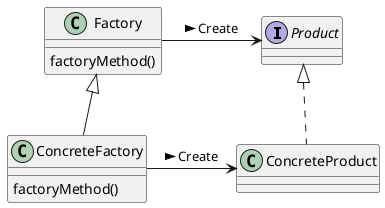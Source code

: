 @startuml
Interface Product {
}
class Factory {
  factoryMethod()
}
class ConcreteFactory {
  factoryMethod()
}
class ConcreteProduct {

}

Factory -right-> Product: Create >
ConcreteFactory -up-|> Factory
ConcreteProduct .up.|> Product
ConcreteFactory -right-> ConcreteProduct: Create >

@enduml

